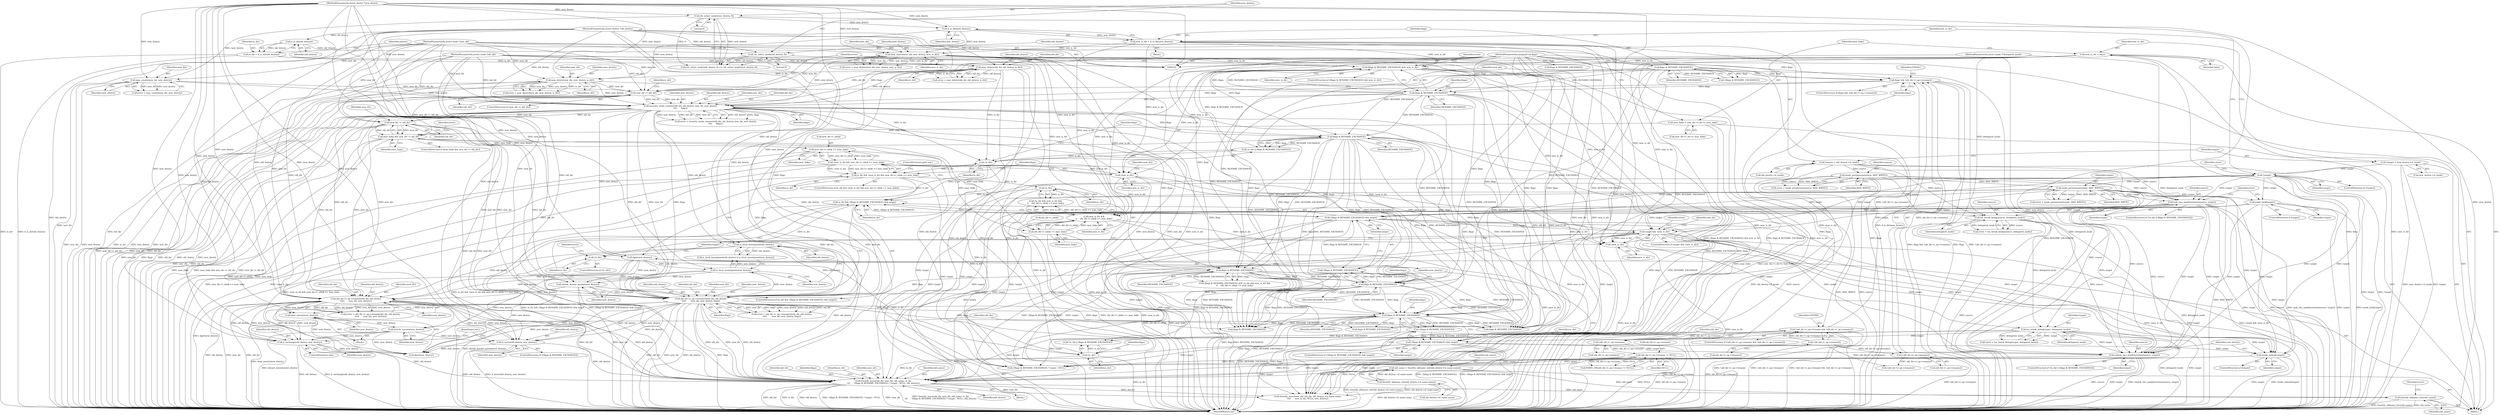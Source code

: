 digraph "0_linux_9409e22acdfc9153f88d9b1ed2bd2a5b34d2d3ca@API" {
"1000514" [label="(Call,fsnotify_oldname_free(old_name))"];
"1000485" [label="(Call,fsnotify_move(old_dir, new_dir, old_name, is_dir,\n\t\t\t      !(flags & RENAME_EXCHANGE) ? target : NULL, old_dentry))"];
"1000411" [label="(Call,old_dir->i_op->rename2(old_dir, old_dentry,\n\t\t\t\t\t       new_dir, new_dentry, flags))"];
"1000311" [label="(Call,new_dir != old_dir)"];
"1000262" [label="(Call,security_inode_rename(old_dir, old_dentry, new_dir, new_dentry,\n\t\t\t\t      flags))"];
"1000228" [label="(Call,new_dir != old_dir)"];
"1000167" [label="(Call,may_create(new_dir, new_dentry))"];
"1000105" [label="(MethodParameterIn,struct inode *new_dir)"];
"1000146" [label="(Call,vfs_select_inode(new_dentry, 0))"];
"1000106" [label="(MethodParameterIn,struct dentry *new_dentry)"];
"1000183" [label="(Call,may_delete(new_dir, new_dentry, is_dir))"];
"1000174" [label="(Call,d_is_dir(new_dentry))"];
"1000153" [label="(Call,may_delete(old_dir, old_dentry, is_dir))"];
"1000103" [label="(MethodParameterIn,struct inode *old_dir)"];
"1000143" [label="(Call,vfs_select_inode(old_dentry, 0))"];
"1000114" [label="(Call,d_is_dir(old_dentry))"];
"1000104" [label="(MethodParameterIn,struct dentry *old_dentry)"];
"1000112" [label="(Call,is_dir = d_is_dir(old_dentry))"];
"1000190" [label="(Call,may_delete(new_dir, new_dentry, new_is_dir))"];
"1000172" [label="(Call,new_is_dir = d_is_dir(new_dentry))"];
"1000216" [label="(Call,flags && !old_dir->i_op->rename2)"];
"1000178" [label="(Call,flags & RENAME_EXCHANGE)"];
"1000108" [label="(MethodParameterIn,unsigned int flags)"];
"1000218" [label="(Call,!old_dir->i_op->rename2)"];
"1000206" [label="(Call,!old_dir->i_op->rename2)"];
"1000199" [label="(Call,!old_dir->i_op->rename && !old_dir->i_op->rename2)"];
"1000200" [label="(Call,!old_dir->i_op->rename)"];
"1000246" [label="(Call,flags & RENAME_EXCHANGE)"];
"1000303" [label="(Call,is_local_mountpoint(old_dentry))"];
"1000356" [label="(Call,shrink_dcache_parent(new_dentry))"];
"1000305" [label="(Call,is_local_mountpoint(new_dentry))"];
"1000280" [label="(Call,dget(new_dentry))"];
"1000333" [label="(Call,flags & RENAME_EXCHANGE)"];
"1000286" [label="(Call,flags & RENAME_EXCHANGE)"];
"1000352" [label="(Call,flags & RENAME_EXCHANGE)"];
"1000394" [label="(Call,old_dir->i_op->rename(old_dir, old_dentry,\n\t\t\t\t\t      new_dir, new_dentry))"];
"1000272" [label="(Call,old_name = fsnotify_oldname_init(old_dentry->d_name.name))"];
"1000274" [label="(Call,fsnotify_oldname_init(old_dentry->d_name.name))"];
"1000466" [label="(Call,!is_dir)"];
"1000284" [label="(Call,!is_dir)"];
"1000337" [label="(Call,!is_dir)"];
"1000320" [label="(Call,is_dir && !new_is_dir && new_dir->i_nlink >= max_links)"];
"1000322" [label="(Call,!new_is_dir && new_dir->i_nlink >= max_links)"];
"1000323" [label="(Call,!new_is_dir)"];
"1000245" [label="(Call,(flags & RENAME_EXCHANGE) && new_is_dir)"];
"1000130" [label="(Call,new_is_dir = false)"];
"1000325" [label="(Call,new_dir->i_nlink >= max_links)"];
"1000309" [label="(Call,max_links && new_dir != old_dir)"];
"1000134" [label="(Call,max_links = new_dir->i_sb->s_max_links)"];
"1000359" [label="(Call,!is_dir)"];
"1000348" [label="(Call,is_dir && !(flags & RENAME_EXCHANGE) && target)"];
"1000350" [label="(Call,!(flags & RENAME_EXCHANGE) && target)"];
"1000351" [label="(Call,!(flags & RENAME_EXCHANGE))"];
"1000289" [label="(Call,lock_two_nondirectories(source, target))"];
"1000237" [label="(Call,inode_permission(source, MAY_WRITE))"];
"1000118" [label="(Call,*source = old_dentry->d_inode)"];
"1000253" [label="(Call,inode_permission(target, MAY_WRITE))"];
"1000162" [label="(Call,!target)"];
"1000124" [label="(Call,*target = new_dentry->d_inode)"];
"1000295" [label="(Call,inode_lock(target))"];
"1000421" [label="(Call,!(flags & RENAME_EXCHANGE) && target)"];
"1000422" [label="(Call,!(flags & RENAME_EXCHANGE))"];
"1000423" [label="(Call,flags & RENAME_EXCHANGE)"];
"1000378" [label="(Call,try_break_deleg(target, delegated_inode))"];
"1000371" [label="(Call,target && !new_is_dir)"];
"1000373" [label="(Call,!new_is_dir)"];
"1000339" [label="(Call,new_is_dir &&\n\t\t    old_dir->i_nlink >= max_links)"];
"1000341" [label="(Call,old_dir->i_nlink >= max_links)"];
"1000364" [label="(Call,try_break_deleg(source, delegated_inode))"];
"1000107" [label="(MethodParameterIn,struct inode **delegated_inode)"];
"1000471" [label="(Call,unlock_two_nondirectories(source, target))"];
"1000477" [label="(Call,inode_unlock(target))"];
"1000402" [label="(Call,old_dir->i_op->rename != NULL)"];
"1000460" [label="(Call,d_exchange(old_dentry, new_dentry))"];
"1000437" [label="(Call,detach_mounts(new_dentry))"];
"1000435" [label="(Call,dont_mount(new_dentry))"];
"1000456" [label="(Call,d_move(old_dentry, new_dentry))"];
"1000193" [label="(Identifier,new_is_dir)"];
"1000173" [label="(Identifier,new_is_dir)"];
"1000451" [label="(ControlStructure,if (!(flags & RENAME_EXCHANGE)))"];
"1000105" [label="(MethodParameterIn,struct inode *new_dir)"];
"1000492" [label="(Call,flags & RENAME_EXCHANGE)"];
"1000345" [label="(Identifier,max_links)"];
"1000348" [label="(Call,is_dir && !(flags & RENAME_EXCHANGE) && target)"];
"1000437" [label="(Call,detach_mounts(new_dentry))"];
"1000295" [label="(Call,inode_lock(target))"];
"1000377" [label="(Identifier,error)"];
"1000497" [label="(Identifier,old_dentry)"];
"1000365" [label="(Identifier,source)"];
"1000518" [label="(MethodReturn,int)"];
"1000464" [label="(ControlStructure,if (!is_dir || (flags & RENAME_EXCHANGE)))"];
"1000108" [label="(MethodParameterIn,unsigned int flags)"];
"1000310" [label="(Identifier,max_links)"];
"1000425" [label="(Identifier,RENAME_EXCHANGE)"];
"1000320" [label="(Call,is_dir && !new_is_dir && new_dir->i_nlink >= max_links)"];
"1000396" [label="(Identifier,old_dentry)"];
"1000273" [label="(Identifier,old_name)"];
"1000456" [label="(Call,d_move(old_dentry, new_dentry))"];
"1000216" [label="(Call,flags && !old_dir->i_op->rename2)"];
"1000200" [label="(Call,!old_dir->i_op->rename)"];
"1000341" [label="(Call,old_dir->i_nlink >= max_links)"];
"1000372" [label="(Identifier,target)"];
"1000174" [label="(Call,d_is_dir(new_dentry))"];
"1000132" [label="(Identifier,false)"];
"1000316" [label="(Identifier,error)"];
"1000287" [label="(Identifier,flags)"];
"1000401" [label="(Call,WARN_ON(old_dir->i_op->rename != NULL))"];
"1000109" [label="(Block,)"];
"1000332" [label="(Call,(flags & RENAME_EXCHANGE) && !is_dir && new_is_dir &&\n\t\t    old_dir->i_nlink >= max_links)"];
"1000103" [label="(MethodParameterIn,struct inode *old_dir)"];
"1000226" [label="(Identifier,EINVAL)"];
"1000461" [label="(Identifier,old_dentry)"];
"1000321" [label="(Identifier,is_dir)"];
"1000488" [label="(Identifier,old_name)"];
"1000298" [label="(Identifier,error)"];
"1000329" [label="(Identifier,max_links)"];
"1000169" [label="(Identifier,new_dentry)"];
"1000214" [label="(Identifier,EPERM)"];
"1000323" [label="(Call,!new_is_dir)"];
"1000356" [label="(Call,shrink_dcache_parent(new_dentry))"];
"1000397" [label="(Identifier,new_dir)"];
"1000238" [label="(Identifier,source)"];
"1000354" [label="(Identifier,RENAME_EXCHANGE)"];
"1000120" [label="(Call,old_dentry->d_inode)"];
"1000421" [label="(Call,!(flags & RENAME_EXCHANGE) && target)"];
"1000378" [label="(Call,try_break_deleg(target, delegated_inode))"];
"1000280" [label="(Call,dget(new_dentry))"];
"1000514" [label="(Call,fsnotify_oldname_free(old_name))"];
"1000333" [label="(Call,flags & RENAME_EXCHANGE)"];
"1000267" [label="(Identifier,flags)"];
"1000392" [label="(Call,error = old_dir->i_op->rename(old_dir, old_dentry,\n\t\t\t\t\t      new_dir, new_dentry))"];
"1000291" [label="(Identifier,target)"];
"1000477" [label="(Call,inode_unlock(target))"];
"1000436" [label="(Identifier,new_dentry)"];
"1000460" [label="(Call,d_exchange(old_dentry, new_dentry))"];
"1000330" [label="(ControlStructure,goto out;)"];
"1000306" [label="(Identifier,new_dentry)"];
"1000186" [label="(Identifier,is_dir)"];
"1000266" [label="(Identifier,new_dentry)"];
"1000413" [label="(Identifier,old_dentry)"];
"1000468" [label="(Call,flags & RENAME_EXCHANGE)"];
"1000119" [label="(Identifier,source)"];
"1000453" [label="(Call,flags & RENAME_EXCHANGE)"];
"1000206" [label="(Call,!old_dir->i_op->rename2)"];
"1000490" [label="(Call,!(flags & RENAME_EXCHANGE) ? target : NULL)"];
"1000412" [label="(Identifier,old_dir)"];
"1000215" [label="(ControlStructure,if (flags && !old_dir->i_op->rename2))"];
"1000469" [label="(Identifier,flags)"];
"1000484" [label="(Block,)"];
"1000363" [label="(Identifier,error)"];
"1000463" [label="(JumpTarget,out:)"];
"1000462" [label="(Identifier,new_dentry)"];
"1000517" [label="(Identifier,error)"];
"1000402" [label="(Call,old_dir->i_op->rename != NULL)"];
"1000349" [label="(Identifier,is_dir)"];
"1000388" [label="(Identifier,old_dir)"];
"1000475" [label="(ControlStructure,if (target))"];
"1000253" [label="(Call,inode_permission(target, MAY_WRITE))"];
"1000302" [label="(Call,is_local_mountpoint(old_dentry) || is_local_mountpoint(new_dentry))"];
"1000272" [label="(Call,old_name = fsnotify_oldname_init(old_dentry->d_name.name))"];
"1000251" [label="(Call,error = inode_permission(target, MAY_WRITE))"];
"1000126" [label="(Call,new_dentry->d_inode)"];
"1000411" [label="(Call,old_dir->i_op->rename2(old_dir, old_dentry,\n\t\t\t\t\t       new_dir, new_dentry, flags))"];
"1000154" [label="(Identifier,old_dir)"];
"1000360" [label="(Identifier,is_dir)"];
"1000471" [label="(Call,unlock_two_nondirectories(source, target))"];
"1000130" [label="(Call,new_is_dir = false)"];
"1000264" [label="(Identifier,old_dentry)"];
"1000309" [label="(Call,max_links && new_dir != old_dir)"];
"1000262" [label="(Call,security_inode_rename(old_dir, old_dentry, new_dir, new_dentry,\n\t\t\t\t      flags))"];
"1000217" [label="(Identifier,flags)"];
"1000370" [label="(ControlStructure,if (target && !new_is_dir))"];
"1000486" [label="(Identifier,old_dir)"];
"1000190" [label="(Call,may_delete(new_dir, new_dentry, new_is_dir))"];
"1000148" [label="(Literal,0)"];
"1000235" [label="(Call,error = inode_permission(source, MAY_WRITE))"];
"1000289" [label="(Call,lock_two_nondirectories(source, target))"];
"1000286" [label="(Call,flags & RENAME_EXCHANGE)"];
"1000304" [label="(Identifier,old_dentry)"];
"1000283" [label="(Call,!is_dir || (flags & RENAME_EXCHANGE))"];
"1000188" [label="(Call,error = may_delete(new_dir, new_dentry, new_is_dir))"];
"1000424" [label="(Identifier,flags)"];
"1000156" [label="(Identifier,is_dir)"];
"1000284" [label="(Call,!is_dir)"];
"1000134" [label="(Call,max_links = new_dir->i_sb->s_max_links)"];
"1000408" [label="(Identifier,NULL)"];
"1000201" [label="(Call,old_dir->i_op->rename)"];
"1000353" [label="(Identifier,flags)"];
"1000385" [label="(Call,!old_dir->i_op->rename2)"];
"1000334" [label="(Identifier,flags)"];
"1000303" [label="(Call,is_local_mountpoint(old_dentry))"];
"1000184" [label="(Identifier,new_dir)"];
"1000403" [label="(Call,old_dir->i_op->rename)"];
"1000145" [label="(Literal,0)"];
"1000472" [label="(Identifier,source)"];
"1000285" [label="(Identifier,is_dir)"];
"1000178" [label="(Call,flags & RENAME_EXCHANGE)"];
"1000161" [label="(ControlStructure,if (!target))"];
"1000429" [label="(Identifier,is_dir)"];
"1000457" [label="(Identifier,old_dentry)"];
"1000249" [label="(Identifier,new_is_dir)"];
"1000357" [label="(Identifier,new_dentry)"];
"1000352" [label="(Call,flags & RENAME_EXCHANGE)"];
"1000239" [label="(Identifier,MAY_WRITE)"];
"1000313" [label="(Identifier,old_dir)"];
"1000191" [label="(Identifier,new_dir)"];
"1000281" [label="(Identifier,new_dentry)"];
"1000500" [label="(Identifier,flags)"];
"1000230" [label="(Identifier,old_dir)"];
"1000218" [label="(Call,!old_dir->i_op->rename2)"];
"1000322" [label="(Call,!new_is_dir && new_dir->i_nlink >= max_links)"];
"1000192" [label="(Identifier,new_dentry)"];
"1000327" [label="(Identifier,new_dir)"];
"1000395" [label="(Identifier,old_dir)"];
"1000151" [label="(Call,error = may_delete(old_dir, old_dentry, is_dir))"];
"1000335" [label="(Identifier,RENAME_EXCHANGE)"];
"1000229" [label="(Identifier,new_dir)"];
"1000177" [label="(Call,!(flags & RENAME_EXCHANGE))"];
"1000319" [label="(ControlStructure,if (is_dir && !new_is_dir && new_dir->i_nlink >= max_links))"];
"1000136" [label="(Call,new_dir->i_sb->s_max_links)"];
"1000255" [label="(Identifier,MAY_WRITE)"];
"1000260" [label="(Call,error = security_inode_rename(old_dir, old_dentry, new_dir, new_dentry,\n\t\t\t\t      flags))"];
"1000124" [label="(Call,*target = new_dentry->d_inode)"];
"1000467" [label="(Identifier,is_dir)"];
"1000244" [label="(ControlStructure,if ((flags & RENAME_EXCHANGE) && new_is_dir))"];
"1000420" [label="(ControlStructure,if (!(flags & RENAME_EXCHANGE) && target))"];
"1000153" [label="(Call,may_delete(old_dir, old_dentry, is_dir))"];
"1000233" [label="(Identifier,is_dir)"];
"1000445" [label="(Identifier,old_dir)"];
"1000366" [label="(Identifier,delegated_inode)"];
"1000219" [label="(Call,old_dir->i_op->rename2)"];
"1000131" [label="(Identifier,new_is_dir)"];
"1000274" [label="(Call,fsnotify_oldname_init(old_dentry->d_name.name))"];
"1000337" [label="(Call,!is_dir)"];
"1000207" [label="(Call,old_dir->i_op->rename2)"];
"1000380" [label="(Identifier,delegated_inode)"];
"1000246" [label="(Call,flags & RENAME_EXCHANGE)"];
"1000162" [label="(Call,!target)"];
"1000265" [label="(Identifier,new_dir)"];
"1000347" [label="(ControlStructure,if (is_dir && !(flags & RENAME_EXCHANGE) && target))"];
"1000362" [label="(Call,error = try_break_deleg(source, delegated_inode))"];
"1000275" [label="(Call,old_dentry->d_name.name)"];
"1000427" [label="(Block,)"];
"1000104" [label="(MethodParameterIn,struct dentry *old_dentry)"];
"1000305" [label="(Call,is_local_mountpoint(new_dentry))"];
"1000416" [label="(Identifier,flags)"];
"1000338" [label="(Identifier,is_dir)"];
"1000426" [label="(Identifier,target)"];
"1000414" [label="(Identifier,new_dir)"];
"1000379" [label="(Identifier,target)"];
"1000371" [label="(Call,target && !new_is_dir)"];
"1000350" [label="(Call,!(flags & RENAME_EXCHANGE) && target)"];
"1000489" [label="(Identifier,is_dir)"];
"1000355" [label="(Identifier,target)"];
"1000373" [label="(Call,!new_is_dir)"];
"1000125" [label="(Identifier,target)"];
"1000479" [label="(Call,dput(new_dentry))"];
"1000143" [label="(Call,vfs_select_inode(old_dentry, 0))"];
"1000245" [label="(Call,(flags & RENAME_EXCHANGE) && new_is_dir)"];
"1000515" [label="(Identifier,old_name)"];
"1000308" [label="(ControlStructure,if (max_links && new_dir != old_dir))"];
"1000290" [label="(Identifier,source)"];
"1000172" [label="(Call,new_is_dir = d_is_dir(new_dentry))"];
"1000144" [label="(Identifier,old_dentry)"];
"1000459" [label="(ControlStructure,else)"];
"1000374" [label="(Identifier,new_is_dir)"];
"1000293" [label="(ControlStructure,if (target))"];
"1000351" [label="(Call,!(flags & RENAME_EXCHANGE))"];
"1000480" [label="(Identifier,new_dentry)"];
"1000473" [label="(Identifier,target)"];
"1000167" [label="(Call,may_create(new_dir, new_dentry))"];
"1000106" [label="(MethodParameterIn,struct dentry *new_dentry)"];
"1000183" [label="(Call,may_delete(new_dir, new_dentry, is_dir))"];
"1000114" [label="(Call,d_is_dir(old_dentry))"];
"1000198" [label="(ControlStructure,if (!old_dir->i_op->rename && !old_dir->i_op->rename2))"];
"1000247" [label="(Identifier,flags)"];
"1000359" [label="(Call,!is_dir)"];
"1000340" [label="(Identifier,new_is_dir)"];
"1000179" [label="(Identifier,flags)"];
"1000185" [label="(Identifier,new_dentry)"];
"1000163" [label="(Identifier,target)"];
"1000423" [label="(Call,flags & RENAME_EXCHANGE)"];
"1000487" [label="(Identifier,new_dir)"];
"1000180" [label="(Identifier,RENAME_EXCHANGE)"];
"1000263" [label="(Identifier,old_dir)"];
"1000248" [label="(Identifier,RENAME_EXCHANGE)"];
"1000113" [label="(Identifier,is_dir)"];
"1000422" [label="(Call,!(flags & RENAME_EXCHANGE))"];
"1000168" [label="(Identifier,new_dir)"];
"1000415" [label="(Identifier,new_dentry)"];
"1000325" [label="(Call,new_dir->i_nlink >= max_links)"];
"1000326" [label="(Call,new_dir->i_nlink)"];
"1000466" [label="(Call,!is_dir)"];
"1000324" [label="(Identifier,new_is_dir)"];
"1000376" [label="(Call,error = try_break_deleg(target, delegated_inode))"];
"1000499" [label="(Call,flags & RENAME_EXCHANGE)"];
"1000254" [label="(Identifier,target)"];
"1000312" [label="(Identifier,new_dir)"];
"1000336" [label="(Call,!is_dir && new_is_dir &&\n\t\t    old_dir->i_nlink >= max_links)"];
"1000296" [label="(Identifier,target)"];
"1000339" [label="(Call,new_is_dir &&\n\t\t    old_dir->i_nlink >= max_links)"];
"1000282" [label="(ControlStructure,if (!is_dir || (flags & RENAME_EXCHANGE)))"];
"1000118" [label="(Call,*source = old_dentry->d_inode)"];
"1000342" [label="(Call,old_dir->i_nlink)"];
"1000199" [label="(Call,!old_dir->i_op->rename && !old_dir->i_op->rename2)"];
"1000478" [label="(Identifier,target)"];
"1000503" [label="(Call,fsnotify_move(new_dir, old_dir, old_dentry->d_name.name,\n\t\t\t\t      new_is_dir, NULL, new_dentry))"];
"1000409" [label="(Call,error = old_dir->i_op->rename2(old_dir, old_dentry,\n\t\t\t\t\t       new_dir, new_dentry, flags))"];
"1000438" [label="(Identifier,new_dentry)"];
"1000394" [label="(Call,old_dir->i_op->rename(old_dir, old_dentry,\n\t\t\t\t\t      new_dir, new_dentry))"];
"1000364" [label="(Call,try_break_deleg(source, delegated_inode))"];
"1000228" [label="(Call,new_dir != old_dir)"];
"1000142" [label="(Call,vfs_select_inode(old_dentry, 0) == vfs_select_inode(new_dentry, 0))"];
"1000261" [label="(Identifier,error)"];
"1000398" [label="(Identifier,new_dentry)"];
"1000252" [label="(Identifier,error)"];
"1000458" [label="(Identifier,new_dentry)"];
"1000227" [label="(ControlStructure,if (new_dir != old_dir))"];
"1000237" [label="(Call,inode_permission(source, MAY_WRITE))"];
"1000311" [label="(Call,new_dir != old_dir)"];
"1000146" [label="(Call,vfs_select_inode(new_dentry, 0))"];
"1000171" [label="(Block,)"];
"1000115" [label="(Identifier,old_dentry)"];
"1000435" [label="(Call,dont_mount(new_dentry))"];
"1000181" [label="(Call,error = may_delete(new_dir, new_dentry, is_dir))"];
"1000147" [label="(Identifier,new_dentry)"];
"1000288" [label="(Identifier,RENAME_EXCHANGE)"];
"1000358" [label="(ControlStructure,if (!is_dir))"];
"1000107" [label="(MethodParameterIn,struct inode **delegated_inode)"];
"1000209" [label="(Identifier,old_dir)"];
"1000465" [label="(Call,!is_dir || (flags & RENAME_EXCHANGE))"];
"1000155" [label="(Identifier,old_dentry)"];
"1000112" [label="(Call,is_dir = d_is_dir(old_dentry))"];
"1000485" [label="(Call,fsnotify_move(old_dir, new_dir, old_name, is_dir,\n\t\t\t      !(flags & RENAME_EXCHANGE) ? target : NULL, old_dentry))"];
"1000135" [label="(Identifier,max_links)"];
"1000165" [label="(Call,error = may_create(new_dir, new_dentry))"];
"1000166" [label="(Identifier,error)"];
"1000175" [label="(Identifier,new_dentry)"];
"1000514" -> "1000109"  [label="AST: "];
"1000514" -> "1000515"  [label="CFG: "];
"1000515" -> "1000514"  [label="AST: "];
"1000517" -> "1000514"  [label="CFG: "];
"1000514" -> "1000518"  [label="DDG: fsnotify_oldname_free(old_name)"];
"1000514" -> "1000518"  [label="DDG: old_name"];
"1000485" -> "1000514"  [label="DDG: old_name"];
"1000272" -> "1000514"  [label="DDG: old_name"];
"1000485" -> "1000484"  [label="AST: "];
"1000485" -> "1000497"  [label="CFG: "];
"1000486" -> "1000485"  [label="AST: "];
"1000487" -> "1000485"  [label="AST: "];
"1000488" -> "1000485"  [label="AST: "];
"1000489" -> "1000485"  [label="AST: "];
"1000490" -> "1000485"  [label="AST: "];
"1000497" -> "1000485"  [label="AST: "];
"1000500" -> "1000485"  [label="CFG: "];
"1000485" -> "1000518"  [label="DDG: old_dir"];
"1000485" -> "1000518"  [label="DDG: is_dir"];
"1000485" -> "1000518"  [label="DDG: old_dentry"];
"1000485" -> "1000518"  [label="DDG: !(flags & RENAME_EXCHANGE) ? target : NULL"];
"1000485" -> "1000518"  [label="DDG: new_dir"];
"1000485" -> "1000518"  [label="DDG: fsnotify_move(old_dir, new_dir, old_name, is_dir,\n\t\t\t      !(flags & RENAME_EXCHANGE) ? target : NULL, old_dentry)"];
"1000411" -> "1000485"  [label="DDG: old_dir"];
"1000411" -> "1000485"  [label="DDG: new_dir"];
"1000411" -> "1000485"  [label="DDG: old_dentry"];
"1000311" -> "1000485"  [label="DDG: old_dir"];
"1000311" -> "1000485"  [label="DDG: new_dir"];
"1000262" -> "1000485"  [label="DDG: old_dir"];
"1000262" -> "1000485"  [label="DDG: new_dir"];
"1000394" -> "1000485"  [label="DDG: old_dir"];
"1000394" -> "1000485"  [label="DDG: new_dir"];
"1000394" -> "1000485"  [label="DDG: old_dentry"];
"1000103" -> "1000485"  [label="DDG: old_dir"];
"1000105" -> "1000485"  [label="DDG: new_dir"];
"1000272" -> "1000485"  [label="DDG: old_name"];
"1000466" -> "1000485"  [label="DDG: is_dir"];
"1000289" -> "1000485"  [label="DDG: target"];
"1000295" -> "1000485"  [label="DDG: target"];
"1000253" -> "1000485"  [label="DDG: target"];
"1000421" -> "1000485"  [label="DDG: target"];
"1000378" -> "1000485"  [label="DDG: target"];
"1000471" -> "1000485"  [label="DDG: target"];
"1000371" -> "1000485"  [label="DDG: target"];
"1000350" -> "1000485"  [label="DDG: target"];
"1000162" -> "1000485"  [label="DDG: target"];
"1000477" -> "1000485"  [label="DDG: target"];
"1000402" -> "1000485"  [label="DDG: NULL"];
"1000460" -> "1000485"  [label="DDG: old_dentry"];
"1000456" -> "1000485"  [label="DDG: old_dentry"];
"1000303" -> "1000485"  [label="DDG: old_dentry"];
"1000104" -> "1000485"  [label="DDG: old_dentry"];
"1000485" -> "1000503"  [label="DDG: new_dir"];
"1000485" -> "1000503"  [label="DDG: old_dir"];
"1000411" -> "1000409"  [label="AST: "];
"1000411" -> "1000416"  [label="CFG: "];
"1000412" -> "1000411"  [label="AST: "];
"1000413" -> "1000411"  [label="AST: "];
"1000414" -> "1000411"  [label="AST: "];
"1000415" -> "1000411"  [label="AST: "];
"1000416" -> "1000411"  [label="AST: "];
"1000409" -> "1000411"  [label="CFG: "];
"1000411" -> "1000518"  [label="DDG: old_dir"];
"1000411" -> "1000518"  [label="DDG: new_dir"];
"1000411" -> "1000518"  [label="DDG: old_dentry"];
"1000411" -> "1000518"  [label="DDG: flags"];
"1000411" -> "1000409"  [label="DDG: new_dir"];
"1000411" -> "1000409"  [label="DDG: flags"];
"1000411" -> "1000409"  [label="DDG: new_dentry"];
"1000411" -> "1000409"  [label="DDG: old_dentry"];
"1000411" -> "1000409"  [label="DDG: old_dir"];
"1000311" -> "1000411"  [label="DDG: old_dir"];
"1000311" -> "1000411"  [label="DDG: new_dir"];
"1000262" -> "1000411"  [label="DDG: old_dir"];
"1000262" -> "1000411"  [label="DDG: new_dir"];
"1000262" -> "1000411"  [label="DDG: flags"];
"1000103" -> "1000411"  [label="DDG: old_dir"];
"1000303" -> "1000411"  [label="DDG: old_dentry"];
"1000104" -> "1000411"  [label="DDG: old_dentry"];
"1000105" -> "1000411"  [label="DDG: new_dir"];
"1000356" -> "1000411"  [label="DDG: new_dentry"];
"1000305" -> "1000411"  [label="DDG: new_dentry"];
"1000280" -> "1000411"  [label="DDG: new_dentry"];
"1000106" -> "1000411"  [label="DDG: new_dentry"];
"1000333" -> "1000411"  [label="DDG: flags"];
"1000286" -> "1000411"  [label="DDG: flags"];
"1000352" -> "1000411"  [label="DDG: flags"];
"1000108" -> "1000411"  [label="DDG: flags"];
"1000411" -> "1000423"  [label="DDG: flags"];
"1000411" -> "1000435"  [label="DDG: new_dentry"];
"1000411" -> "1000456"  [label="DDG: old_dentry"];
"1000411" -> "1000456"  [label="DDG: new_dentry"];
"1000411" -> "1000460"  [label="DDG: old_dentry"];
"1000411" -> "1000460"  [label="DDG: new_dentry"];
"1000411" -> "1000468"  [label="DDG: flags"];
"1000411" -> "1000479"  [label="DDG: new_dentry"];
"1000411" -> "1000492"  [label="DDG: flags"];
"1000311" -> "1000309"  [label="AST: "];
"1000311" -> "1000313"  [label="CFG: "];
"1000312" -> "1000311"  [label="AST: "];
"1000313" -> "1000311"  [label="AST: "];
"1000309" -> "1000311"  [label="CFG: "];
"1000311" -> "1000518"  [label="DDG: new_dir"];
"1000311" -> "1000518"  [label="DDG: old_dir"];
"1000311" -> "1000309"  [label="DDG: new_dir"];
"1000311" -> "1000309"  [label="DDG: old_dir"];
"1000262" -> "1000311"  [label="DDG: new_dir"];
"1000262" -> "1000311"  [label="DDG: old_dir"];
"1000105" -> "1000311"  [label="DDG: new_dir"];
"1000103" -> "1000311"  [label="DDG: old_dir"];
"1000311" -> "1000394"  [label="DDG: old_dir"];
"1000311" -> "1000394"  [label="DDG: new_dir"];
"1000262" -> "1000260"  [label="AST: "];
"1000262" -> "1000267"  [label="CFG: "];
"1000263" -> "1000262"  [label="AST: "];
"1000264" -> "1000262"  [label="AST: "];
"1000265" -> "1000262"  [label="AST: "];
"1000266" -> "1000262"  [label="AST: "];
"1000267" -> "1000262"  [label="AST: "];
"1000260" -> "1000262"  [label="CFG: "];
"1000262" -> "1000518"  [label="DDG: new_dir"];
"1000262" -> "1000518"  [label="DDG: flags"];
"1000262" -> "1000518"  [label="DDG: old_dir"];
"1000262" -> "1000518"  [label="DDG: old_dentry"];
"1000262" -> "1000518"  [label="DDG: new_dentry"];
"1000262" -> "1000260"  [label="DDG: old_dentry"];
"1000262" -> "1000260"  [label="DDG: flags"];
"1000262" -> "1000260"  [label="DDG: new_dentry"];
"1000262" -> "1000260"  [label="DDG: old_dir"];
"1000262" -> "1000260"  [label="DDG: new_dir"];
"1000228" -> "1000262"  [label="DDG: old_dir"];
"1000228" -> "1000262"  [label="DDG: new_dir"];
"1000103" -> "1000262"  [label="DDG: old_dir"];
"1000153" -> "1000262"  [label="DDG: old_dentry"];
"1000104" -> "1000262"  [label="DDG: old_dentry"];
"1000105" -> "1000262"  [label="DDG: new_dir"];
"1000183" -> "1000262"  [label="DDG: new_dentry"];
"1000167" -> "1000262"  [label="DDG: new_dentry"];
"1000190" -> "1000262"  [label="DDG: new_dentry"];
"1000106" -> "1000262"  [label="DDG: new_dentry"];
"1000216" -> "1000262"  [label="DDG: flags"];
"1000246" -> "1000262"  [label="DDG: flags"];
"1000108" -> "1000262"  [label="DDG: flags"];
"1000262" -> "1000280"  [label="DDG: new_dentry"];
"1000262" -> "1000286"  [label="DDG: flags"];
"1000262" -> "1000303"  [label="DDG: old_dentry"];
"1000262" -> "1000333"  [label="DDG: flags"];
"1000262" -> "1000352"  [label="DDG: flags"];
"1000262" -> "1000394"  [label="DDG: old_dir"];
"1000262" -> "1000394"  [label="DDG: new_dir"];
"1000262" -> "1000423"  [label="DDG: flags"];
"1000262" -> "1000468"  [label="DDG: flags"];
"1000262" -> "1000492"  [label="DDG: flags"];
"1000228" -> "1000227"  [label="AST: "];
"1000228" -> "1000230"  [label="CFG: "];
"1000229" -> "1000228"  [label="AST: "];
"1000230" -> "1000228"  [label="AST: "];
"1000233" -> "1000228"  [label="CFG: "];
"1000261" -> "1000228"  [label="CFG: "];
"1000228" -> "1000518"  [label="DDG: new_dir != old_dir"];
"1000228" -> "1000518"  [label="DDG: new_dir"];
"1000228" -> "1000518"  [label="DDG: old_dir"];
"1000167" -> "1000228"  [label="DDG: new_dir"];
"1000183" -> "1000228"  [label="DDG: new_dir"];
"1000190" -> "1000228"  [label="DDG: new_dir"];
"1000105" -> "1000228"  [label="DDG: new_dir"];
"1000153" -> "1000228"  [label="DDG: old_dir"];
"1000103" -> "1000228"  [label="DDG: old_dir"];
"1000228" -> "1000309"  [label="DDG: new_dir != old_dir"];
"1000167" -> "1000165"  [label="AST: "];
"1000167" -> "1000169"  [label="CFG: "];
"1000168" -> "1000167"  [label="AST: "];
"1000169" -> "1000167"  [label="AST: "];
"1000165" -> "1000167"  [label="CFG: "];
"1000167" -> "1000518"  [label="DDG: new_dir"];
"1000167" -> "1000518"  [label="DDG: new_dentry"];
"1000167" -> "1000165"  [label="DDG: new_dir"];
"1000167" -> "1000165"  [label="DDG: new_dentry"];
"1000105" -> "1000167"  [label="DDG: new_dir"];
"1000146" -> "1000167"  [label="DDG: new_dentry"];
"1000106" -> "1000167"  [label="DDG: new_dentry"];
"1000105" -> "1000102"  [label="AST: "];
"1000105" -> "1000518"  [label="DDG: new_dir"];
"1000105" -> "1000183"  [label="DDG: new_dir"];
"1000105" -> "1000190"  [label="DDG: new_dir"];
"1000105" -> "1000394"  [label="DDG: new_dir"];
"1000105" -> "1000503"  [label="DDG: new_dir"];
"1000146" -> "1000142"  [label="AST: "];
"1000146" -> "1000148"  [label="CFG: "];
"1000147" -> "1000146"  [label="AST: "];
"1000148" -> "1000146"  [label="AST: "];
"1000142" -> "1000146"  [label="CFG: "];
"1000146" -> "1000518"  [label="DDG: new_dentry"];
"1000146" -> "1000142"  [label="DDG: new_dentry"];
"1000146" -> "1000142"  [label="DDG: 0"];
"1000106" -> "1000146"  [label="DDG: new_dentry"];
"1000146" -> "1000174"  [label="DDG: new_dentry"];
"1000106" -> "1000102"  [label="AST: "];
"1000106" -> "1000518"  [label="DDG: new_dentry"];
"1000106" -> "1000174"  [label="DDG: new_dentry"];
"1000106" -> "1000183"  [label="DDG: new_dentry"];
"1000106" -> "1000190"  [label="DDG: new_dentry"];
"1000106" -> "1000280"  [label="DDG: new_dentry"];
"1000106" -> "1000305"  [label="DDG: new_dentry"];
"1000106" -> "1000356"  [label="DDG: new_dentry"];
"1000106" -> "1000394"  [label="DDG: new_dentry"];
"1000106" -> "1000435"  [label="DDG: new_dentry"];
"1000106" -> "1000437"  [label="DDG: new_dentry"];
"1000106" -> "1000456"  [label="DDG: new_dentry"];
"1000106" -> "1000460"  [label="DDG: new_dentry"];
"1000106" -> "1000479"  [label="DDG: new_dentry"];
"1000106" -> "1000503"  [label="DDG: new_dentry"];
"1000183" -> "1000181"  [label="AST: "];
"1000183" -> "1000186"  [label="CFG: "];
"1000184" -> "1000183"  [label="AST: "];
"1000185" -> "1000183"  [label="AST: "];
"1000186" -> "1000183"  [label="AST: "];
"1000181" -> "1000183"  [label="CFG: "];
"1000183" -> "1000518"  [label="DDG: is_dir"];
"1000183" -> "1000518"  [label="DDG: new_dentry"];
"1000183" -> "1000518"  [label="DDG: new_dir"];
"1000183" -> "1000181"  [label="DDG: new_dir"];
"1000183" -> "1000181"  [label="DDG: new_dentry"];
"1000183" -> "1000181"  [label="DDG: is_dir"];
"1000174" -> "1000183"  [label="DDG: new_dentry"];
"1000153" -> "1000183"  [label="DDG: is_dir"];
"1000183" -> "1000284"  [label="DDG: is_dir"];
"1000174" -> "1000172"  [label="AST: "];
"1000174" -> "1000175"  [label="CFG: "];
"1000175" -> "1000174"  [label="AST: "];
"1000172" -> "1000174"  [label="CFG: "];
"1000174" -> "1000172"  [label="DDG: new_dentry"];
"1000174" -> "1000190"  [label="DDG: new_dentry"];
"1000153" -> "1000151"  [label="AST: "];
"1000153" -> "1000156"  [label="CFG: "];
"1000154" -> "1000153"  [label="AST: "];
"1000155" -> "1000153"  [label="AST: "];
"1000156" -> "1000153"  [label="AST: "];
"1000151" -> "1000153"  [label="CFG: "];
"1000153" -> "1000518"  [label="DDG: old_dentry"];
"1000153" -> "1000518"  [label="DDG: old_dir"];
"1000153" -> "1000518"  [label="DDG: is_dir"];
"1000153" -> "1000151"  [label="DDG: old_dir"];
"1000153" -> "1000151"  [label="DDG: old_dentry"];
"1000153" -> "1000151"  [label="DDG: is_dir"];
"1000103" -> "1000153"  [label="DDG: old_dir"];
"1000143" -> "1000153"  [label="DDG: old_dentry"];
"1000104" -> "1000153"  [label="DDG: old_dentry"];
"1000112" -> "1000153"  [label="DDG: is_dir"];
"1000153" -> "1000284"  [label="DDG: is_dir"];
"1000103" -> "1000102"  [label="AST: "];
"1000103" -> "1000518"  [label="DDG: old_dir"];
"1000103" -> "1000394"  [label="DDG: old_dir"];
"1000103" -> "1000503"  [label="DDG: old_dir"];
"1000143" -> "1000142"  [label="AST: "];
"1000143" -> "1000145"  [label="CFG: "];
"1000144" -> "1000143"  [label="AST: "];
"1000145" -> "1000143"  [label="AST: "];
"1000147" -> "1000143"  [label="CFG: "];
"1000143" -> "1000518"  [label="DDG: old_dentry"];
"1000143" -> "1000142"  [label="DDG: old_dentry"];
"1000143" -> "1000142"  [label="DDG: 0"];
"1000114" -> "1000143"  [label="DDG: old_dentry"];
"1000104" -> "1000143"  [label="DDG: old_dentry"];
"1000114" -> "1000112"  [label="AST: "];
"1000114" -> "1000115"  [label="CFG: "];
"1000115" -> "1000114"  [label="AST: "];
"1000112" -> "1000114"  [label="CFG: "];
"1000114" -> "1000112"  [label="DDG: old_dentry"];
"1000104" -> "1000114"  [label="DDG: old_dentry"];
"1000104" -> "1000102"  [label="AST: "];
"1000104" -> "1000518"  [label="DDG: old_dentry"];
"1000104" -> "1000303"  [label="DDG: old_dentry"];
"1000104" -> "1000394"  [label="DDG: old_dentry"];
"1000104" -> "1000456"  [label="DDG: old_dentry"];
"1000104" -> "1000460"  [label="DDG: old_dentry"];
"1000112" -> "1000109"  [label="AST: "];
"1000113" -> "1000112"  [label="AST: "];
"1000119" -> "1000112"  [label="CFG: "];
"1000112" -> "1000518"  [label="DDG: d_is_dir(old_dentry)"];
"1000112" -> "1000518"  [label="DDG: is_dir"];
"1000190" -> "1000188"  [label="AST: "];
"1000190" -> "1000193"  [label="CFG: "];
"1000191" -> "1000190"  [label="AST: "];
"1000192" -> "1000190"  [label="AST: "];
"1000193" -> "1000190"  [label="AST: "];
"1000188" -> "1000190"  [label="CFG: "];
"1000190" -> "1000518"  [label="DDG: new_dir"];
"1000190" -> "1000518"  [label="DDG: new_is_dir"];
"1000190" -> "1000518"  [label="DDG: new_dentry"];
"1000190" -> "1000188"  [label="DDG: new_dir"];
"1000190" -> "1000188"  [label="DDG: new_dentry"];
"1000190" -> "1000188"  [label="DDG: new_is_dir"];
"1000172" -> "1000190"  [label="DDG: new_is_dir"];
"1000190" -> "1000245"  [label="DDG: new_is_dir"];
"1000190" -> "1000323"  [label="DDG: new_is_dir"];
"1000190" -> "1000339"  [label="DDG: new_is_dir"];
"1000190" -> "1000373"  [label="DDG: new_is_dir"];
"1000190" -> "1000503"  [label="DDG: new_is_dir"];
"1000172" -> "1000171"  [label="AST: "];
"1000173" -> "1000172"  [label="AST: "];
"1000179" -> "1000172"  [label="CFG: "];
"1000172" -> "1000518"  [label="DDG: new_is_dir"];
"1000172" -> "1000518"  [label="DDG: d_is_dir(new_dentry)"];
"1000172" -> "1000245"  [label="DDG: new_is_dir"];
"1000172" -> "1000323"  [label="DDG: new_is_dir"];
"1000172" -> "1000339"  [label="DDG: new_is_dir"];
"1000172" -> "1000373"  [label="DDG: new_is_dir"];
"1000172" -> "1000503"  [label="DDG: new_is_dir"];
"1000216" -> "1000215"  [label="AST: "];
"1000216" -> "1000217"  [label="CFG: "];
"1000216" -> "1000218"  [label="CFG: "];
"1000217" -> "1000216"  [label="AST: "];
"1000218" -> "1000216"  [label="AST: "];
"1000226" -> "1000216"  [label="CFG: "];
"1000229" -> "1000216"  [label="CFG: "];
"1000216" -> "1000518"  [label="DDG: flags && !old_dir->i_op->rename2"];
"1000216" -> "1000518"  [label="DDG: flags"];
"1000216" -> "1000518"  [label="DDG: !old_dir->i_op->rename2"];
"1000178" -> "1000216"  [label="DDG: flags"];
"1000108" -> "1000216"  [label="DDG: flags"];
"1000218" -> "1000216"  [label="DDG: old_dir->i_op->rename2"];
"1000199" -> "1000216"  [label="DDG: !old_dir->i_op->rename2"];
"1000216" -> "1000246"  [label="DDG: flags"];
"1000178" -> "1000177"  [label="AST: "];
"1000178" -> "1000180"  [label="CFG: "];
"1000179" -> "1000178"  [label="AST: "];
"1000180" -> "1000178"  [label="AST: "];
"1000177" -> "1000178"  [label="CFG: "];
"1000178" -> "1000518"  [label="DDG: flags"];
"1000178" -> "1000518"  [label="DDG: RENAME_EXCHANGE"];
"1000178" -> "1000177"  [label="DDG: flags"];
"1000178" -> "1000177"  [label="DDG: RENAME_EXCHANGE"];
"1000108" -> "1000178"  [label="DDG: flags"];
"1000178" -> "1000246"  [label="DDG: RENAME_EXCHANGE"];
"1000178" -> "1000286"  [label="DDG: RENAME_EXCHANGE"];
"1000178" -> "1000333"  [label="DDG: RENAME_EXCHANGE"];
"1000178" -> "1000352"  [label="DDG: RENAME_EXCHANGE"];
"1000178" -> "1000423"  [label="DDG: RENAME_EXCHANGE"];
"1000178" -> "1000468"  [label="DDG: RENAME_EXCHANGE"];
"1000178" -> "1000492"  [label="DDG: RENAME_EXCHANGE"];
"1000108" -> "1000102"  [label="AST: "];
"1000108" -> "1000518"  [label="DDG: flags"];
"1000108" -> "1000246"  [label="DDG: flags"];
"1000108" -> "1000286"  [label="DDG: flags"];
"1000108" -> "1000333"  [label="DDG: flags"];
"1000108" -> "1000352"  [label="DDG: flags"];
"1000108" -> "1000423"  [label="DDG: flags"];
"1000108" -> "1000453"  [label="DDG: flags"];
"1000108" -> "1000468"  [label="DDG: flags"];
"1000108" -> "1000492"  [label="DDG: flags"];
"1000108" -> "1000499"  [label="DDG: flags"];
"1000218" -> "1000219"  [label="CFG: "];
"1000219" -> "1000218"  [label="AST: "];
"1000218" -> "1000518"  [label="DDG: old_dir->i_op->rename2"];
"1000206" -> "1000218"  [label="DDG: old_dir->i_op->rename2"];
"1000218" -> "1000385"  [label="DDG: old_dir->i_op->rename2"];
"1000206" -> "1000199"  [label="AST: "];
"1000206" -> "1000207"  [label="CFG: "];
"1000207" -> "1000206"  [label="AST: "];
"1000199" -> "1000206"  [label="CFG: "];
"1000206" -> "1000518"  [label="DDG: old_dir->i_op->rename2"];
"1000206" -> "1000199"  [label="DDG: old_dir->i_op->rename2"];
"1000206" -> "1000385"  [label="DDG: old_dir->i_op->rename2"];
"1000199" -> "1000198"  [label="AST: "];
"1000199" -> "1000200"  [label="CFG: "];
"1000200" -> "1000199"  [label="AST: "];
"1000214" -> "1000199"  [label="CFG: "];
"1000217" -> "1000199"  [label="CFG: "];
"1000199" -> "1000518"  [label="DDG: !old_dir->i_op->rename"];
"1000199" -> "1000518"  [label="DDG: !old_dir->i_op->rename2"];
"1000199" -> "1000518"  [label="DDG: !old_dir->i_op->rename && !old_dir->i_op->rename2"];
"1000200" -> "1000199"  [label="DDG: old_dir->i_op->rename"];
"1000200" -> "1000201"  [label="CFG: "];
"1000201" -> "1000200"  [label="AST: "];
"1000209" -> "1000200"  [label="CFG: "];
"1000200" -> "1000518"  [label="DDG: old_dir->i_op->rename"];
"1000200" -> "1000402"  [label="DDG: old_dir->i_op->rename"];
"1000246" -> "1000245"  [label="AST: "];
"1000246" -> "1000248"  [label="CFG: "];
"1000247" -> "1000246"  [label="AST: "];
"1000248" -> "1000246"  [label="AST: "];
"1000249" -> "1000246"  [label="CFG: "];
"1000245" -> "1000246"  [label="CFG: "];
"1000246" -> "1000518"  [label="DDG: RENAME_EXCHANGE"];
"1000246" -> "1000518"  [label="DDG: flags"];
"1000246" -> "1000245"  [label="DDG: flags"];
"1000246" -> "1000245"  [label="DDG: RENAME_EXCHANGE"];
"1000246" -> "1000286"  [label="DDG: RENAME_EXCHANGE"];
"1000246" -> "1000333"  [label="DDG: RENAME_EXCHANGE"];
"1000246" -> "1000352"  [label="DDG: RENAME_EXCHANGE"];
"1000246" -> "1000423"  [label="DDG: RENAME_EXCHANGE"];
"1000246" -> "1000468"  [label="DDG: RENAME_EXCHANGE"];
"1000246" -> "1000492"  [label="DDG: RENAME_EXCHANGE"];
"1000303" -> "1000302"  [label="AST: "];
"1000303" -> "1000304"  [label="CFG: "];
"1000304" -> "1000303"  [label="AST: "];
"1000306" -> "1000303"  [label="CFG: "];
"1000302" -> "1000303"  [label="CFG: "];
"1000303" -> "1000518"  [label="DDG: old_dentry"];
"1000303" -> "1000302"  [label="DDG: old_dentry"];
"1000303" -> "1000394"  [label="DDG: old_dentry"];
"1000356" -> "1000347"  [label="AST: "];
"1000356" -> "1000357"  [label="CFG: "];
"1000357" -> "1000356"  [label="AST: "];
"1000360" -> "1000356"  [label="CFG: "];
"1000356" -> "1000518"  [label="DDG: shrink_dcache_parent(new_dentry)"];
"1000305" -> "1000356"  [label="DDG: new_dentry"];
"1000280" -> "1000356"  [label="DDG: new_dentry"];
"1000356" -> "1000394"  [label="DDG: new_dentry"];
"1000356" -> "1000479"  [label="DDG: new_dentry"];
"1000305" -> "1000302"  [label="AST: "];
"1000305" -> "1000306"  [label="CFG: "];
"1000306" -> "1000305"  [label="AST: "];
"1000302" -> "1000305"  [label="CFG: "];
"1000305" -> "1000302"  [label="DDG: new_dentry"];
"1000280" -> "1000305"  [label="DDG: new_dentry"];
"1000305" -> "1000394"  [label="DDG: new_dentry"];
"1000305" -> "1000479"  [label="DDG: new_dentry"];
"1000280" -> "1000109"  [label="AST: "];
"1000280" -> "1000281"  [label="CFG: "];
"1000281" -> "1000280"  [label="AST: "];
"1000285" -> "1000280"  [label="CFG: "];
"1000280" -> "1000518"  [label="DDG: dget(new_dentry)"];
"1000280" -> "1000394"  [label="DDG: new_dentry"];
"1000280" -> "1000479"  [label="DDG: new_dentry"];
"1000333" -> "1000332"  [label="AST: "];
"1000333" -> "1000335"  [label="CFG: "];
"1000334" -> "1000333"  [label="AST: "];
"1000335" -> "1000333"  [label="AST: "];
"1000338" -> "1000333"  [label="CFG: "];
"1000332" -> "1000333"  [label="CFG: "];
"1000333" -> "1000518"  [label="DDG: flags"];
"1000333" -> "1000518"  [label="DDG: RENAME_EXCHANGE"];
"1000333" -> "1000332"  [label="DDG: flags"];
"1000333" -> "1000332"  [label="DDG: RENAME_EXCHANGE"];
"1000286" -> "1000333"  [label="DDG: flags"];
"1000286" -> "1000333"  [label="DDG: RENAME_EXCHANGE"];
"1000333" -> "1000352"  [label="DDG: flags"];
"1000333" -> "1000352"  [label="DDG: RENAME_EXCHANGE"];
"1000333" -> "1000423"  [label="DDG: flags"];
"1000333" -> "1000423"  [label="DDG: RENAME_EXCHANGE"];
"1000333" -> "1000468"  [label="DDG: flags"];
"1000333" -> "1000468"  [label="DDG: RENAME_EXCHANGE"];
"1000333" -> "1000492"  [label="DDG: flags"];
"1000333" -> "1000492"  [label="DDG: RENAME_EXCHANGE"];
"1000286" -> "1000283"  [label="AST: "];
"1000286" -> "1000288"  [label="CFG: "];
"1000287" -> "1000286"  [label="AST: "];
"1000288" -> "1000286"  [label="AST: "];
"1000283" -> "1000286"  [label="CFG: "];
"1000286" -> "1000518"  [label="DDG: flags"];
"1000286" -> "1000518"  [label="DDG: RENAME_EXCHANGE"];
"1000286" -> "1000283"  [label="DDG: flags"];
"1000286" -> "1000283"  [label="DDG: RENAME_EXCHANGE"];
"1000286" -> "1000352"  [label="DDG: flags"];
"1000286" -> "1000352"  [label="DDG: RENAME_EXCHANGE"];
"1000286" -> "1000423"  [label="DDG: flags"];
"1000286" -> "1000423"  [label="DDG: RENAME_EXCHANGE"];
"1000286" -> "1000468"  [label="DDG: flags"];
"1000286" -> "1000468"  [label="DDG: RENAME_EXCHANGE"];
"1000286" -> "1000492"  [label="DDG: flags"];
"1000286" -> "1000492"  [label="DDG: RENAME_EXCHANGE"];
"1000352" -> "1000351"  [label="AST: "];
"1000352" -> "1000354"  [label="CFG: "];
"1000353" -> "1000352"  [label="AST: "];
"1000354" -> "1000352"  [label="AST: "];
"1000351" -> "1000352"  [label="CFG: "];
"1000352" -> "1000518"  [label="DDG: flags"];
"1000352" -> "1000518"  [label="DDG: RENAME_EXCHANGE"];
"1000352" -> "1000351"  [label="DDG: flags"];
"1000352" -> "1000351"  [label="DDG: RENAME_EXCHANGE"];
"1000352" -> "1000423"  [label="DDG: flags"];
"1000352" -> "1000423"  [label="DDG: RENAME_EXCHANGE"];
"1000352" -> "1000468"  [label="DDG: flags"];
"1000352" -> "1000468"  [label="DDG: RENAME_EXCHANGE"];
"1000352" -> "1000492"  [label="DDG: flags"];
"1000352" -> "1000492"  [label="DDG: RENAME_EXCHANGE"];
"1000394" -> "1000392"  [label="AST: "];
"1000394" -> "1000398"  [label="CFG: "];
"1000395" -> "1000394"  [label="AST: "];
"1000396" -> "1000394"  [label="AST: "];
"1000397" -> "1000394"  [label="AST: "];
"1000398" -> "1000394"  [label="AST: "];
"1000392" -> "1000394"  [label="CFG: "];
"1000394" -> "1000518"  [label="DDG: old_dentry"];
"1000394" -> "1000518"  [label="DDG: new_dir"];
"1000394" -> "1000518"  [label="DDG: old_dir"];
"1000394" -> "1000392"  [label="DDG: old_dir"];
"1000394" -> "1000392"  [label="DDG: old_dentry"];
"1000394" -> "1000392"  [label="DDG: new_dir"];
"1000394" -> "1000392"  [label="DDG: new_dentry"];
"1000394" -> "1000435"  [label="DDG: new_dentry"];
"1000394" -> "1000456"  [label="DDG: old_dentry"];
"1000394" -> "1000456"  [label="DDG: new_dentry"];
"1000394" -> "1000460"  [label="DDG: old_dentry"];
"1000394" -> "1000460"  [label="DDG: new_dentry"];
"1000394" -> "1000479"  [label="DDG: new_dentry"];
"1000272" -> "1000109"  [label="AST: "];
"1000272" -> "1000274"  [label="CFG: "];
"1000273" -> "1000272"  [label="AST: "];
"1000274" -> "1000272"  [label="AST: "];
"1000281" -> "1000272"  [label="CFG: "];
"1000272" -> "1000518"  [label="DDG: fsnotify_oldname_init(old_dentry->d_name.name)"];
"1000274" -> "1000272"  [label="DDG: old_dentry->d_name.name"];
"1000274" -> "1000275"  [label="CFG: "];
"1000275" -> "1000274"  [label="AST: "];
"1000274" -> "1000518"  [label="DDG: old_dentry->d_name.name"];
"1000274" -> "1000503"  [label="DDG: old_dentry->d_name.name"];
"1000466" -> "1000465"  [label="AST: "];
"1000466" -> "1000467"  [label="CFG: "];
"1000467" -> "1000466"  [label="AST: "];
"1000469" -> "1000466"  [label="CFG: "];
"1000465" -> "1000466"  [label="CFG: "];
"1000466" -> "1000518"  [label="DDG: is_dir"];
"1000466" -> "1000465"  [label="DDG: is_dir"];
"1000284" -> "1000466"  [label="DDG: is_dir"];
"1000337" -> "1000466"  [label="DDG: is_dir"];
"1000359" -> "1000466"  [label="DDG: is_dir"];
"1000320" -> "1000466"  [label="DDG: is_dir"];
"1000284" -> "1000283"  [label="AST: "];
"1000284" -> "1000285"  [label="CFG: "];
"1000285" -> "1000284"  [label="AST: "];
"1000287" -> "1000284"  [label="CFG: "];
"1000283" -> "1000284"  [label="CFG: "];
"1000284" -> "1000283"  [label="DDG: is_dir"];
"1000284" -> "1000320"  [label="DDG: is_dir"];
"1000284" -> "1000348"  [label="DDG: is_dir"];
"1000337" -> "1000336"  [label="AST: "];
"1000337" -> "1000338"  [label="CFG: "];
"1000338" -> "1000337"  [label="AST: "];
"1000340" -> "1000337"  [label="CFG: "];
"1000336" -> "1000337"  [label="CFG: "];
"1000337" -> "1000336"  [label="DDG: is_dir"];
"1000320" -> "1000337"  [label="DDG: is_dir"];
"1000337" -> "1000348"  [label="DDG: is_dir"];
"1000320" -> "1000319"  [label="AST: "];
"1000320" -> "1000321"  [label="CFG: "];
"1000320" -> "1000322"  [label="CFG: "];
"1000321" -> "1000320"  [label="AST: "];
"1000322" -> "1000320"  [label="AST: "];
"1000330" -> "1000320"  [label="CFG: "];
"1000334" -> "1000320"  [label="CFG: "];
"1000320" -> "1000518"  [label="DDG: !new_is_dir && new_dir->i_nlink >= max_links"];
"1000320" -> "1000518"  [label="DDG: is_dir && !new_is_dir && new_dir->i_nlink >= max_links"];
"1000322" -> "1000320"  [label="DDG: !new_is_dir"];
"1000322" -> "1000320"  [label="DDG: new_dir->i_nlink >= max_links"];
"1000320" -> "1000348"  [label="DDG: is_dir"];
"1000322" -> "1000323"  [label="CFG: "];
"1000322" -> "1000325"  [label="CFG: "];
"1000323" -> "1000322"  [label="AST: "];
"1000325" -> "1000322"  [label="AST: "];
"1000322" -> "1000518"  [label="DDG: new_dir->i_nlink >= max_links"];
"1000322" -> "1000518"  [label="DDG: !new_is_dir"];
"1000323" -> "1000322"  [label="DDG: new_is_dir"];
"1000325" -> "1000322"  [label="DDG: new_dir->i_nlink"];
"1000325" -> "1000322"  [label="DDG: max_links"];
"1000322" -> "1000371"  [label="DDG: !new_is_dir"];
"1000323" -> "1000324"  [label="CFG: "];
"1000324" -> "1000323"  [label="AST: "];
"1000327" -> "1000323"  [label="CFG: "];
"1000323" -> "1000518"  [label="DDG: new_is_dir"];
"1000245" -> "1000323"  [label="DDG: new_is_dir"];
"1000130" -> "1000323"  [label="DDG: new_is_dir"];
"1000323" -> "1000339"  [label="DDG: new_is_dir"];
"1000323" -> "1000373"  [label="DDG: new_is_dir"];
"1000323" -> "1000503"  [label="DDG: new_is_dir"];
"1000245" -> "1000244"  [label="AST: "];
"1000245" -> "1000249"  [label="CFG: "];
"1000249" -> "1000245"  [label="AST: "];
"1000252" -> "1000245"  [label="CFG: "];
"1000261" -> "1000245"  [label="CFG: "];
"1000245" -> "1000518"  [label="DDG: (flags & RENAME_EXCHANGE) && new_is_dir"];
"1000245" -> "1000518"  [label="DDG: flags & RENAME_EXCHANGE"];
"1000245" -> "1000518"  [label="DDG: new_is_dir"];
"1000130" -> "1000245"  [label="DDG: new_is_dir"];
"1000245" -> "1000283"  [label="DDG: flags & RENAME_EXCHANGE"];
"1000245" -> "1000339"  [label="DDG: new_is_dir"];
"1000245" -> "1000373"  [label="DDG: new_is_dir"];
"1000245" -> "1000503"  [label="DDG: new_is_dir"];
"1000130" -> "1000109"  [label="AST: "];
"1000130" -> "1000132"  [label="CFG: "];
"1000131" -> "1000130"  [label="AST: "];
"1000132" -> "1000130"  [label="AST: "];
"1000135" -> "1000130"  [label="CFG: "];
"1000130" -> "1000518"  [label="DDG: false"];
"1000130" -> "1000518"  [label="DDG: new_is_dir"];
"1000130" -> "1000339"  [label="DDG: new_is_dir"];
"1000130" -> "1000373"  [label="DDG: new_is_dir"];
"1000130" -> "1000503"  [label="DDG: new_is_dir"];
"1000325" -> "1000329"  [label="CFG: "];
"1000326" -> "1000325"  [label="AST: "];
"1000329" -> "1000325"  [label="AST: "];
"1000325" -> "1000518"  [label="DDG: new_dir->i_nlink"];
"1000325" -> "1000518"  [label="DDG: max_links"];
"1000309" -> "1000325"  [label="DDG: max_links"];
"1000325" -> "1000341"  [label="DDG: max_links"];
"1000309" -> "1000308"  [label="AST: "];
"1000309" -> "1000310"  [label="CFG: "];
"1000310" -> "1000309"  [label="AST: "];
"1000316" -> "1000309"  [label="CFG: "];
"1000349" -> "1000309"  [label="CFG: "];
"1000309" -> "1000518"  [label="DDG: max_links"];
"1000309" -> "1000518"  [label="DDG: max_links && new_dir != old_dir"];
"1000309" -> "1000518"  [label="DDG: new_dir != old_dir"];
"1000134" -> "1000309"  [label="DDG: max_links"];
"1000309" -> "1000341"  [label="DDG: max_links"];
"1000134" -> "1000109"  [label="AST: "];
"1000134" -> "1000136"  [label="CFG: "];
"1000135" -> "1000134"  [label="AST: "];
"1000136" -> "1000134"  [label="AST: "];
"1000144" -> "1000134"  [label="CFG: "];
"1000134" -> "1000518"  [label="DDG: max_links"];
"1000134" -> "1000518"  [label="DDG: new_dir->i_sb->s_max_links"];
"1000359" -> "1000358"  [label="AST: "];
"1000359" -> "1000360"  [label="CFG: "];
"1000360" -> "1000359"  [label="AST: "];
"1000363" -> "1000359"  [label="CFG: "];
"1000372" -> "1000359"  [label="CFG: "];
"1000348" -> "1000359"  [label="DDG: is_dir"];
"1000348" -> "1000347"  [label="AST: "];
"1000348" -> "1000349"  [label="CFG: "];
"1000348" -> "1000350"  [label="CFG: "];
"1000349" -> "1000348"  [label="AST: "];
"1000350" -> "1000348"  [label="AST: "];
"1000357" -> "1000348"  [label="CFG: "];
"1000360" -> "1000348"  [label="CFG: "];
"1000348" -> "1000518"  [label="DDG: is_dir && !(flags & RENAME_EXCHANGE) && target"];
"1000348" -> "1000518"  [label="DDG: !(flags & RENAME_EXCHANGE) && target"];
"1000350" -> "1000348"  [label="DDG: !(flags & RENAME_EXCHANGE)"];
"1000350" -> "1000348"  [label="DDG: target"];
"1000350" -> "1000351"  [label="CFG: "];
"1000350" -> "1000355"  [label="CFG: "];
"1000351" -> "1000350"  [label="AST: "];
"1000355" -> "1000350"  [label="AST: "];
"1000350" -> "1000518"  [label="DDG: !(flags & RENAME_EXCHANGE)"];
"1000350" -> "1000518"  [label="DDG: target"];
"1000351" -> "1000350"  [label="DDG: flags & RENAME_EXCHANGE"];
"1000289" -> "1000350"  [label="DDG: target"];
"1000295" -> "1000350"  [label="DDG: target"];
"1000253" -> "1000350"  [label="DDG: target"];
"1000162" -> "1000350"  [label="DDG: target"];
"1000350" -> "1000371"  [label="DDG: target"];
"1000350" -> "1000471"  [label="DDG: target"];
"1000350" -> "1000477"  [label="DDG: target"];
"1000350" -> "1000490"  [label="DDG: target"];
"1000355" -> "1000351"  [label="CFG: "];
"1000351" -> "1000465"  [label="DDG: flags & RENAME_EXCHANGE"];
"1000289" -> "1000282"  [label="AST: "];
"1000289" -> "1000291"  [label="CFG: "];
"1000290" -> "1000289"  [label="AST: "];
"1000291" -> "1000289"  [label="AST: "];
"1000298" -> "1000289"  [label="CFG: "];
"1000289" -> "1000518"  [label="DDG: target"];
"1000289" -> "1000518"  [label="DDG: source"];
"1000289" -> "1000518"  [label="DDG: lock_two_nondirectories(source, target)"];
"1000237" -> "1000289"  [label="DDG: source"];
"1000118" -> "1000289"  [label="DDG: source"];
"1000253" -> "1000289"  [label="DDG: target"];
"1000162" -> "1000289"  [label="DDG: target"];
"1000289" -> "1000364"  [label="DDG: source"];
"1000289" -> "1000371"  [label="DDG: target"];
"1000289" -> "1000471"  [label="DDG: source"];
"1000289" -> "1000471"  [label="DDG: target"];
"1000289" -> "1000477"  [label="DDG: target"];
"1000289" -> "1000490"  [label="DDG: target"];
"1000237" -> "1000235"  [label="AST: "];
"1000237" -> "1000239"  [label="CFG: "];
"1000238" -> "1000237"  [label="AST: "];
"1000239" -> "1000237"  [label="AST: "];
"1000235" -> "1000237"  [label="CFG: "];
"1000237" -> "1000518"  [label="DDG: MAY_WRITE"];
"1000237" -> "1000518"  [label="DDG: source"];
"1000237" -> "1000235"  [label="DDG: source"];
"1000237" -> "1000235"  [label="DDG: MAY_WRITE"];
"1000118" -> "1000237"  [label="DDG: source"];
"1000237" -> "1000253"  [label="DDG: MAY_WRITE"];
"1000237" -> "1000364"  [label="DDG: source"];
"1000237" -> "1000471"  [label="DDG: source"];
"1000118" -> "1000109"  [label="AST: "];
"1000118" -> "1000120"  [label="CFG: "];
"1000119" -> "1000118"  [label="AST: "];
"1000120" -> "1000118"  [label="AST: "];
"1000125" -> "1000118"  [label="CFG: "];
"1000118" -> "1000518"  [label="DDG: old_dentry->d_inode"];
"1000118" -> "1000518"  [label="DDG: source"];
"1000118" -> "1000364"  [label="DDG: source"];
"1000118" -> "1000471"  [label="DDG: source"];
"1000253" -> "1000251"  [label="AST: "];
"1000253" -> "1000255"  [label="CFG: "];
"1000254" -> "1000253"  [label="AST: "];
"1000255" -> "1000253"  [label="AST: "];
"1000251" -> "1000253"  [label="CFG: "];
"1000253" -> "1000518"  [label="DDG: MAY_WRITE"];
"1000253" -> "1000518"  [label="DDG: target"];
"1000253" -> "1000251"  [label="DDG: target"];
"1000253" -> "1000251"  [label="DDG: MAY_WRITE"];
"1000162" -> "1000253"  [label="DDG: target"];
"1000253" -> "1000295"  [label="DDG: target"];
"1000253" -> "1000371"  [label="DDG: target"];
"1000253" -> "1000471"  [label="DDG: target"];
"1000253" -> "1000477"  [label="DDG: target"];
"1000253" -> "1000490"  [label="DDG: target"];
"1000162" -> "1000161"  [label="AST: "];
"1000162" -> "1000163"  [label="CFG: "];
"1000163" -> "1000162"  [label="AST: "];
"1000166" -> "1000162"  [label="CFG: "];
"1000173" -> "1000162"  [label="CFG: "];
"1000162" -> "1000518"  [label="DDG: target"];
"1000162" -> "1000518"  [label="DDG: !target"];
"1000124" -> "1000162"  [label="DDG: target"];
"1000162" -> "1000295"  [label="DDG: target"];
"1000162" -> "1000371"  [label="DDG: target"];
"1000162" -> "1000471"  [label="DDG: target"];
"1000162" -> "1000477"  [label="DDG: target"];
"1000162" -> "1000490"  [label="DDG: target"];
"1000124" -> "1000109"  [label="AST: "];
"1000124" -> "1000126"  [label="CFG: "];
"1000125" -> "1000124"  [label="AST: "];
"1000126" -> "1000124"  [label="AST: "];
"1000131" -> "1000124"  [label="CFG: "];
"1000124" -> "1000518"  [label="DDG: new_dentry->d_inode"];
"1000124" -> "1000518"  [label="DDG: target"];
"1000295" -> "1000293"  [label="AST: "];
"1000295" -> "1000296"  [label="CFG: "];
"1000296" -> "1000295"  [label="AST: "];
"1000298" -> "1000295"  [label="CFG: "];
"1000295" -> "1000518"  [label="DDG: target"];
"1000295" -> "1000518"  [label="DDG: inode_lock(target)"];
"1000295" -> "1000371"  [label="DDG: target"];
"1000295" -> "1000471"  [label="DDG: target"];
"1000295" -> "1000477"  [label="DDG: target"];
"1000295" -> "1000490"  [label="DDG: target"];
"1000421" -> "1000420"  [label="AST: "];
"1000421" -> "1000422"  [label="CFG: "];
"1000421" -> "1000426"  [label="CFG: "];
"1000422" -> "1000421"  [label="AST: "];
"1000426" -> "1000421"  [label="AST: "];
"1000429" -> "1000421"  [label="CFG: "];
"1000445" -> "1000421"  [label="CFG: "];
"1000421" -> "1000518"  [label="DDG: target"];
"1000421" -> "1000518"  [label="DDG: !(flags & RENAME_EXCHANGE)"];
"1000421" -> "1000518"  [label="DDG: !(flags & RENAME_EXCHANGE) && target"];
"1000422" -> "1000421"  [label="DDG: flags & RENAME_EXCHANGE"];
"1000378" -> "1000421"  [label="DDG: target"];
"1000371" -> "1000421"  [label="DDG: target"];
"1000421" -> "1000471"  [label="DDG: target"];
"1000421" -> "1000477"  [label="DDG: target"];
"1000421" -> "1000490"  [label="DDG: target"];
"1000422" -> "1000423"  [label="CFG: "];
"1000423" -> "1000422"  [label="AST: "];
"1000426" -> "1000422"  [label="CFG: "];
"1000423" -> "1000422"  [label="DDG: flags"];
"1000423" -> "1000422"  [label="DDG: RENAME_EXCHANGE"];
"1000422" -> "1000465"  [label="DDG: flags & RENAME_EXCHANGE"];
"1000423" -> "1000425"  [label="CFG: "];
"1000424" -> "1000423"  [label="AST: "];
"1000425" -> "1000423"  [label="AST: "];
"1000423" -> "1000518"  [label="DDG: RENAME_EXCHANGE"];
"1000423" -> "1000518"  [label="DDG: flags"];
"1000423" -> "1000453"  [label="DDG: flags"];
"1000423" -> "1000453"  [label="DDG: RENAME_EXCHANGE"];
"1000423" -> "1000468"  [label="DDG: flags"];
"1000423" -> "1000468"  [label="DDG: RENAME_EXCHANGE"];
"1000423" -> "1000492"  [label="DDG: flags"];
"1000423" -> "1000492"  [label="DDG: RENAME_EXCHANGE"];
"1000378" -> "1000376"  [label="AST: "];
"1000378" -> "1000380"  [label="CFG: "];
"1000379" -> "1000378"  [label="AST: "];
"1000380" -> "1000378"  [label="AST: "];
"1000376" -> "1000378"  [label="CFG: "];
"1000378" -> "1000518"  [label="DDG: delegated_inode"];
"1000378" -> "1000518"  [label="DDG: target"];
"1000378" -> "1000376"  [label="DDG: target"];
"1000378" -> "1000376"  [label="DDG: delegated_inode"];
"1000371" -> "1000378"  [label="DDG: target"];
"1000364" -> "1000378"  [label="DDG: delegated_inode"];
"1000107" -> "1000378"  [label="DDG: delegated_inode"];
"1000378" -> "1000471"  [label="DDG: target"];
"1000378" -> "1000477"  [label="DDG: target"];
"1000378" -> "1000490"  [label="DDG: target"];
"1000371" -> "1000370"  [label="AST: "];
"1000371" -> "1000372"  [label="CFG: "];
"1000371" -> "1000373"  [label="CFG: "];
"1000372" -> "1000371"  [label="AST: "];
"1000373" -> "1000371"  [label="AST: "];
"1000377" -> "1000371"  [label="CFG: "];
"1000388" -> "1000371"  [label="CFG: "];
"1000371" -> "1000518"  [label="DDG: !new_is_dir"];
"1000371" -> "1000518"  [label="DDG: target"];
"1000371" -> "1000518"  [label="DDG: target && !new_is_dir"];
"1000373" -> "1000371"  [label="DDG: new_is_dir"];
"1000371" -> "1000471"  [label="DDG: target"];
"1000371" -> "1000477"  [label="DDG: target"];
"1000371" -> "1000490"  [label="DDG: target"];
"1000373" -> "1000374"  [label="CFG: "];
"1000374" -> "1000373"  [label="AST: "];
"1000373" -> "1000518"  [label="DDG: new_is_dir"];
"1000339" -> "1000373"  [label="DDG: new_is_dir"];
"1000373" -> "1000503"  [label="DDG: new_is_dir"];
"1000339" -> "1000336"  [label="AST: "];
"1000339" -> "1000340"  [label="CFG: "];
"1000339" -> "1000341"  [label="CFG: "];
"1000340" -> "1000339"  [label="AST: "];
"1000341" -> "1000339"  [label="AST: "];
"1000336" -> "1000339"  [label="CFG: "];
"1000339" -> "1000518"  [label="DDG: new_is_dir"];
"1000339" -> "1000518"  [label="DDG: old_dir->i_nlink >= max_links"];
"1000339" -> "1000336"  [label="DDG: new_is_dir"];
"1000339" -> "1000336"  [label="DDG: old_dir->i_nlink >= max_links"];
"1000341" -> "1000339"  [label="DDG: old_dir->i_nlink"];
"1000341" -> "1000339"  [label="DDG: max_links"];
"1000339" -> "1000503"  [label="DDG: new_is_dir"];
"1000341" -> "1000345"  [label="CFG: "];
"1000342" -> "1000341"  [label="AST: "];
"1000345" -> "1000341"  [label="AST: "];
"1000341" -> "1000518"  [label="DDG: old_dir->i_nlink"];
"1000341" -> "1000518"  [label="DDG: max_links"];
"1000364" -> "1000362"  [label="AST: "];
"1000364" -> "1000366"  [label="CFG: "];
"1000365" -> "1000364"  [label="AST: "];
"1000366" -> "1000364"  [label="AST: "];
"1000362" -> "1000364"  [label="CFG: "];
"1000364" -> "1000518"  [label="DDG: source"];
"1000364" -> "1000518"  [label="DDG: delegated_inode"];
"1000364" -> "1000362"  [label="DDG: source"];
"1000364" -> "1000362"  [label="DDG: delegated_inode"];
"1000107" -> "1000364"  [label="DDG: delegated_inode"];
"1000364" -> "1000471"  [label="DDG: source"];
"1000107" -> "1000102"  [label="AST: "];
"1000107" -> "1000518"  [label="DDG: delegated_inode"];
"1000471" -> "1000464"  [label="AST: "];
"1000471" -> "1000473"  [label="CFG: "];
"1000472" -> "1000471"  [label="AST: "];
"1000473" -> "1000471"  [label="AST: "];
"1000480" -> "1000471"  [label="CFG: "];
"1000471" -> "1000518"  [label="DDG: source"];
"1000471" -> "1000518"  [label="DDG: target"];
"1000471" -> "1000518"  [label="DDG: unlock_two_nondirectories(source, target)"];
"1000471" -> "1000490"  [label="DDG: target"];
"1000477" -> "1000475"  [label="AST: "];
"1000477" -> "1000478"  [label="CFG: "];
"1000478" -> "1000477"  [label="AST: "];
"1000480" -> "1000477"  [label="CFG: "];
"1000477" -> "1000518"  [label="DDG: inode_unlock(target)"];
"1000477" -> "1000518"  [label="DDG: target"];
"1000477" -> "1000490"  [label="DDG: target"];
"1000402" -> "1000401"  [label="AST: "];
"1000402" -> "1000408"  [label="CFG: "];
"1000403" -> "1000402"  [label="AST: "];
"1000408" -> "1000402"  [label="AST: "];
"1000401" -> "1000402"  [label="CFG: "];
"1000402" -> "1000518"  [label="DDG: NULL"];
"1000402" -> "1000518"  [label="DDG: old_dir->i_op->rename"];
"1000402" -> "1000401"  [label="DDG: old_dir->i_op->rename"];
"1000402" -> "1000401"  [label="DDG: NULL"];
"1000402" -> "1000490"  [label="DDG: NULL"];
"1000402" -> "1000503"  [label="DDG: NULL"];
"1000460" -> "1000459"  [label="AST: "];
"1000460" -> "1000462"  [label="CFG: "];
"1000461" -> "1000460"  [label="AST: "];
"1000462" -> "1000460"  [label="AST: "];
"1000463" -> "1000460"  [label="CFG: "];
"1000460" -> "1000518"  [label="DDG: old_dentry"];
"1000460" -> "1000518"  [label="DDG: d_exchange(old_dentry, new_dentry)"];
"1000437" -> "1000460"  [label="DDG: new_dentry"];
"1000460" -> "1000479"  [label="DDG: new_dentry"];
"1000437" -> "1000427"  [label="AST: "];
"1000437" -> "1000438"  [label="CFG: "];
"1000438" -> "1000437"  [label="AST: "];
"1000445" -> "1000437"  [label="CFG: "];
"1000437" -> "1000518"  [label="DDG: detach_mounts(new_dentry)"];
"1000435" -> "1000437"  [label="DDG: new_dentry"];
"1000437" -> "1000456"  [label="DDG: new_dentry"];
"1000437" -> "1000479"  [label="DDG: new_dentry"];
"1000435" -> "1000427"  [label="AST: "];
"1000435" -> "1000436"  [label="CFG: "];
"1000436" -> "1000435"  [label="AST: "];
"1000438" -> "1000435"  [label="CFG: "];
"1000435" -> "1000518"  [label="DDG: dont_mount(new_dentry)"];
"1000456" -> "1000451"  [label="AST: "];
"1000456" -> "1000458"  [label="CFG: "];
"1000457" -> "1000456"  [label="AST: "];
"1000458" -> "1000456"  [label="AST: "];
"1000463" -> "1000456"  [label="CFG: "];
"1000456" -> "1000518"  [label="DDG: old_dentry"];
"1000456" -> "1000518"  [label="DDG: d_move(old_dentry, new_dentry)"];
"1000456" -> "1000479"  [label="DDG: new_dentry"];
}
